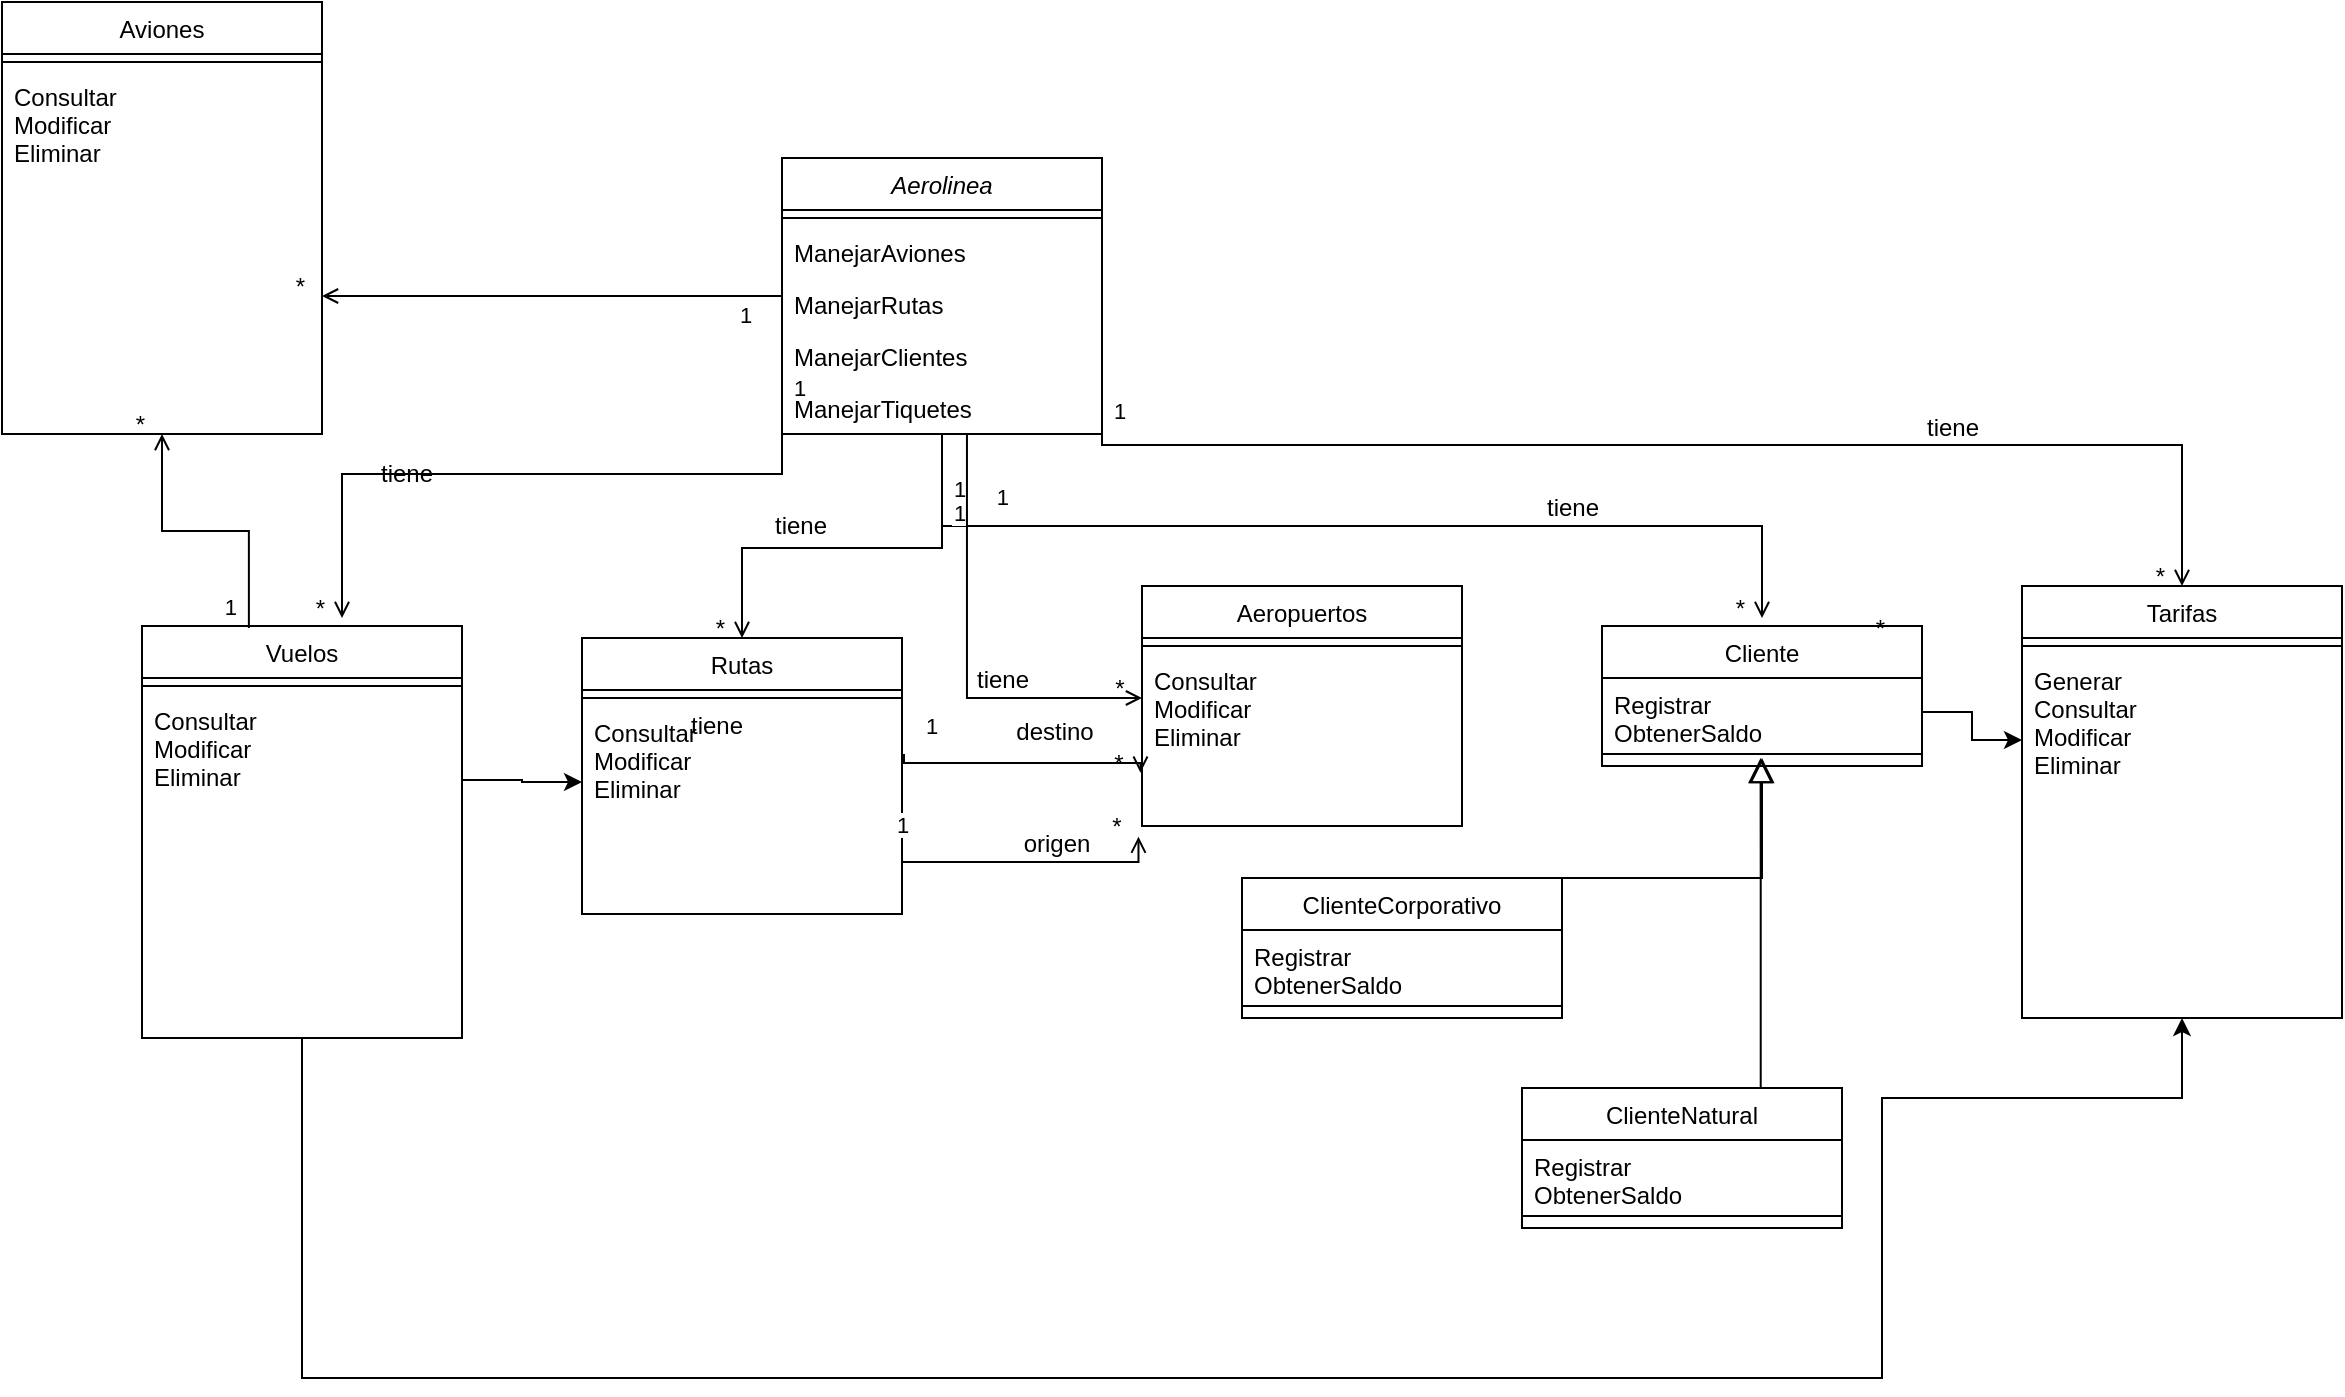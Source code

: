 <mxfile version="24.0.7" type="github">
  <diagram id="C5RBs43oDa-KdzZeNtuy" name="Page-1">
    <mxGraphModel dx="1817" dy="656" grid="1" gridSize="10" guides="1" tooltips="1" connect="1" arrows="1" fold="1" page="1" pageScale="1" pageWidth="827" pageHeight="1169" math="0" shadow="0">
      <root>
        <mxCell id="WIyWlLk6GJQsqaUBKTNV-0" />
        <mxCell id="WIyWlLk6GJQsqaUBKTNV-1" parent="WIyWlLk6GJQsqaUBKTNV-0" />
        <mxCell id="zkfFHV4jXpPFQw0GAbJ--0" value="Aerolinea" style="swimlane;fontStyle=2;align=center;verticalAlign=top;childLayout=stackLayout;horizontal=1;startSize=26;horizontalStack=0;resizeParent=1;resizeLast=0;collapsible=1;marginBottom=0;rounded=0;shadow=0;strokeWidth=1;" parent="WIyWlLk6GJQsqaUBKTNV-1" vertex="1">
          <mxGeometry x="220" y="120" width="160" height="138" as="geometry">
            <mxRectangle x="230" y="140" width="160" height="26" as="alternateBounds" />
          </mxGeometry>
        </mxCell>
        <mxCell id="zkfFHV4jXpPFQw0GAbJ--4" value="" style="line;html=1;strokeWidth=1;align=left;verticalAlign=middle;spacingTop=-1;spacingLeft=3;spacingRight=3;rotatable=0;labelPosition=right;points=[];portConstraint=eastwest;" parent="zkfFHV4jXpPFQw0GAbJ--0" vertex="1">
          <mxGeometry y="26" width="160" height="8" as="geometry" />
        </mxCell>
        <mxCell id="HoTxnZuhZ5RRlvcWPnD--1" value="ManejarAviones" style="text;align=left;verticalAlign=top;spacingLeft=4;spacingRight=4;overflow=hidden;rotatable=0;points=[[0,0.5],[1,0.5]];portConstraint=eastwest;" vertex="1" parent="zkfFHV4jXpPFQw0GAbJ--0">
          <mxGeometry y="34" width="160" height="26" as="geometry" />
        </mxCell>
        <mxCell id="HoTxnZuhZ5RRlvcWPnD--2" value="ManejarRutas" style="text;align=left;verticalAlign=top;spacingLeft=4;spacingRight=4;overflow=hidden;rotatable=0;points=[[0,0.5],[1,0.5]];portConstraint=eastwest;" vertex="1" parent="zkfFHV4jXpPFQw0GAbJ--0">
          <mxGeometry y="60" width="160" height="26" as="geometry" />
        </mxCell>
        <mxCell id="HoTxnZuhZ5RRlvcWPnD--4" value="ManejarClientes" style="text;align=left;verticalAlign=top;spacingLeft=4;spacingRight=4;overflow=hidden;rotatable=0;points=[[0,0.5],[1,0.5]];portConstraint=eastwest;" vertex="1" parent="zkfFHV4jXpPFQw0GAbJ--0">
          <mxGeometry y="86" width="160" height="26" as="geometry" />
        </mxCell>
        <mxCell id="HoTxnZuhZ5RRlvcWPnD--5" value="ManejarTiquetes" style="text;align=left;verticalAlign=top;spacingLeft=4;spacingRight=4;overflow=hidden;rotatable=0;points=[[0,0.5],[1,0.5]];portConstraint=eastwest;" vertex="1" parent="zkfFHV4jXpPFQw0GAbJ--0">
          <mxGeometry y="112" width="160" height="26" as="geometry" />
        </mxCell>
        <mxCell id="zkfFHV4jXpPFQw0GAbJ--6" value="Rutas" style="swimlane;fontStyle=0;align=center;verticalAlign=top;childLayout=stackLayout;horizontal=1;startSize=26;horizontalStack=0;resizeParent=1;resizeLast=0;collapsible=1;marginBottom=0;rounded=0;shadow=0;strokeWidth=1;" parent="WIyWlLk6GJQsqaUBKTNV-1" vertex="1">
          <mxGeometry x="120" y="360" width="160" height="138" as="geometry">
            <mxRectangle x="130" y="380" width="160" height="26" as="alternateBounds" />
          </mxGeometry>
        </mxCell>
        <mxCell id="zkfFHV4jXpPFQw0GAbJ--9" value="" style="line;html=1;strokeWidth=1;align=left;verticalAlign=middle;spacingTop=-1;spacingLeft=3;spacingRight=3;rotatable=0;labelPosition=right;points=[];portConstraint=eastwest;" parent="zkfFHV4jXpPFQw0GAbJ--6" vertex="1">
          <mxGeometry y="26" width="160" height="8" as="geometry" />
        </mxCell>
        <mxCell id="zkfFHV4jXpPFQw0GAbJ--11" value="Consultar&#xa;Modificar&#xa;Eliminar" style="text;align=left;verticalAlign=top;spacingLeft=4;spacingRight=4;overflow=hidden;rotatable=0;points=[[0,0.5],[1,0.5]];portConstraint=eastwest;" parent="zkfFHV4jXpPFQw0GAbJ--6" vertex="1">
          <mxGeometry y="34" width="160" height="76" as="geometry" />
        </mxCell>
        <mxCell id="zkfFHV4jXpPFQw0GAbJ--13" value="Cliente" style="swimlane;fontStyle=0;align=center;verticalAlign=top;childLayout=stackLayout;horizontal=1;startSize=26;horizontalStack=0;resizeParent=1;resizeLast=0;collapsible=1;marginBottom=0;rounded=0;shadow=0;strokeWidth=1;" parent="WIyWlLk6GJQsqaUBKTNV-1" vertex="1">
          <mxGeometry x="630" y="354" width="160" height="70" as="geometry">
            <mxRectangle x="340" y="380" width="170" height="26" as="alternateBounds" />
          </mxGeometry>
        </mxCell>
        <mxCell id="zkfFHV4jXpPFQw0GAbJ--14" value="Registrar&#xa;ObtenerSaldo" style="text;align=left;verticalAlign=top;spacingLeft=4;spacingRight=4;overflow=hidden;rotatable=0;points=[[0,0.5],[1,0.5]];portConstraint=eastwest;" parent="zkfFHV4jXpPFQw0GAbJ--13" vertex="1">
          <mxGeometry y="26" width="160" height="34" as="geometry" />
        </mxCell>
        <mxCell id="zkfFHV4jXpPFQw0GAbJ--15" value="" style="line;html=1;strokeWidth=1;align=left;verticalAlign=middle;spacingTop=-1;spacingLeft=3;spacingRight=3;rotatable=0;labelPosition=right;points=[];portConstraint=eastwest;" parent="zkfFHV4jXpPFQw0GAbJ--13" vertex="1">
          <mxGeometry y="60" width="160" height="8" as="geometry" />
        </mxCell>
        <mxCell id="zkfFHV4jXpPFQw0GAbJ--17" value="Aviones" style="swimlane;fontStyle=0;align=center;verticalAlign=top;childLayout=stackLayout;horizontal=1;startSize=26;horizontalStack=0;resizeParent=1;resizeLast=0;collapsible=1;marginBottom=0;rounded=0;shadow=0;strokeWidth=1;" parent="WIyWlLk6GJQsqaUBKTNV-1" vertex="1">
          <mxGeometry x="-170" y="42" width="160" height="216" as="geometry">
            <mxRectangle x="550" y="140" width="160" height="26" as="alternateBounds" />
          </mxGeometry>
        </mxCell>
        <mxCell id="zkfFHV4jXpPFQw0GAbJ--23" value="" style="line;html=1;strokeWidth=1;align=left;verticalAlign=middle;spacingTop=-1;spacingLeft=3;spacingRight=3;rotatable=0;labelPosition=right;points=[];portConstraint=eastwest;" parent="zkfFHV4jXpPFQw0GAbJ--17" vertex="1">
          <mxGeometry y="26" width="160" height="8" as="geometry" />
        </mxCell>
        <mxCell id="zkfFHV4jXpPFQw0GAbJ--25" value="Consultar&#xa;Modificar&#xa;Eliminar" style="text;align=left;verticalAlign=top;spacingLeft=4;spacingRight=4;overflow=hidden;rotatable=0;points=[[0,0.5],[1,0.5]];portConstraint=eastwest;" parent="zkfFHV4jXpPFQw0GAbJ--17" vertex="1">
          <mxGeometry y="34" width="160" height="86" as="geometry" />
        </mxCell>
        <mxCell id="zkfFHV4jXpPFQw0GAbJ--26" value="1" style="endArrow=open;shadow=0;strokeWidth=1;rounded=0;curved=0;endFill=1;edgeStyle=elbowEdgeStyle;elbow=vertical;" parent="WIyWlLk6GJQsqaUBKTNV-1" source="zkfFHV4jXpPFQw0GAbJ--0" target="zkfFHV4jXpPFQw0GAbJ--17" edge="1">
          <mxGeometry x="-0.844" y="9" relative="1" as="geometry">
            <mxPoint x="380" y="192" as="sourcePoint" />
            <mxPoint x="540" y="192" as="targetPoint" />
            <mxPoint as="offset" />
          </mxGeometry>
        </mxCell>
        <mxCell id="zkfFHV4jXpPFQw0GAbJ--28" value="*" style="resizable=0;align=right;verticalAlign=bottom;labelBackgroundColor=none;fontSize=12;" parent="zkfFHV4jXpPFQw0GAbJ--26" connectable="0" vertex="1">
          <mxGeometry x="1" relative="1" as="geometry">
            <mxPoint x="-7" y="4" as="offset" />
          </mxGeometry>
        </mxCell>
        <mxCell id="zkfFHV4jXpPFQw0GAbJ--29" value="tiene" style="text;html=1;resizable=0;points=[];;align=center;verticalAlign=middle;labelBackgroundColor=none;rounded=0;shadow=0;strokeWidth=1;fontSize=12;" parent="zkfFHV4jXpPFQw0GAbJ--26" vertex="1" connectable="0">
          <mxGeometry x="0.5" y="49" relative="1" as="geometry">
            <mxPoint x="-16" y="40" as="offset" />
          </mxGeometry>
        </mxCell>
        <mxCell id="HoTxnZuhZ5RRlvcWPnD--7" value="1" style="endArrow=open;shadow=0;strokeWidth=1;rounded=0;curved=0;endFill=1;edgeStyle=elbowEdgeStyle;elbow=vertical;" edge="1" parent="WIyWlLk6GJQsqaUBKTNV-1" source="HoTxnZuhZ5RRlvcWPnD--5">
          <mxGeometry x="-0.844" y="9" relative="1" as="geometry">
            <mxPoint x="390" y="199" as="sourcePoint" />
            <mxPoint x="710" y="350" as="targetPoint" />
            <mxPoint as="offset" />
          </mxGeometry>
        </mxCell>
        <mxCell id="HoTxnZuhZ5RRlvcWPnD--8" value="*" style="resizable=0;align=right;verticalAlign=bottom;labelBackgroundColor=none;fontSize=12;" connectable="0" vertex="1" parent="HoTxnZuhZ5RRlvcWPnD--7">
          <mxGeometry x="1" relative="1" as="geometry">
            <mxPoint x="-7" y="4" as="offset" />
          </mxGeometry>
        </mxCell>
        <mxCell id="HoTxnZuhZ5RRlvcWPnD--9" value="tiene" style="text;html=1;resizable=0;points=[];;align=center;verticalAlign=middle;labelBackgroundColor=none;rounded=0;shadow=0;strokeWidth=1;fontSize=12;" vertex="1" connectable="0" parent="HoTxnZuhZ5RRlvcWPnD--7">
          <mxGeometry x="0.5" y="49" relative="1" as="geometry">
            <mxPoint x="-16" y="40" as="offset" />
          </mxGeometry>
        </mxCell>
        <mxCell id="HoTxnZuhZ5RRlvcWPnD--10" value="" style="endArrow=block;endSize=10;endFill=0;shadow=0;strokeWidth=1;rounded=0;curved=0;edgeStyle=elbowEdgeStyle;elbow=vertical;exitX=0.746;exitY=0.071;exitDx=0;exitDy=0;exitPerimeter=0;" edge="1" parent="WIyWlLk6GJQsqaUBKTNV-1" source="HoTxnZuhZ5RRlvcWPnD--15">
          <mxGeometry width="160" relative="1" as="geometry">
            <mxPoint x="709.29" y="576" as="sourcePoint" />
            <mxPoint x="709.29" y="420" as="targetPoint" />
            <Array as="points">
              <mxPoint x="899.29" y="480" />
            </Array>
          </mxGeometry>
        </mxCell>
        <mxCell id="HoTxnZuhZ5RRlvcWPnD--11" value="" style="endArrow=block;endSize=10;endFill=0;shadow=0;strokeWidth=1;rounded=0;curved=0;edgeStyle=elbowEdgeStyle;elbow=vertical;" edge="1" parent="WIyWlLk6GJQsqaUBKTNV-1">
          <mxGeometry width="160" relative="1" as="geometry">
            <mxPoint x="610" y="520" as="sourcePoint" />
            <mxPoint x="710" y="420" as="targetPoint" />
            <Array as="points">
              <mxPoint x="650" y="480" />
            </Array>
          </mxGeometry>
        </mxCell>
        <mxCell id="HoTxnZuhZ5RRlvcWPnD--12" value="ClienteCorporativo" style="swimlane;fontStyle=0;align=center;verticalAlign=top;childLayout=stackLayout;horizontal=1;startSize=26;horizontalStack=0;resizeParent=1;resizeLast=0;collapsible=1;marginBottom=0;rounded=0;shadow=0;strokeWidth=1;" vertex="1" parent="WIyWlLk6GJQsqaUBKTNV-1">
          <mxGeometry x="450" y="480" width="160" height="70" as="geometry">
            <mxRectangle x="340" y="380" width="170" height="26" as="alternateBounds" />
          </mxGeometry>
        </mxCell>
        <mxCell id="HoTxnZuhZ5RRlvcWPnD--13" value="Registrar&#xa;ObtenerSaldo" style="text;align=left;verticalAlign=top;spacingLeft=4;spacingRight=4;overflow=hidden;rotatable=0;points=[[0,0.5],[1,0.5]];portConstraint=eastwest;" vertex="1" parent="HoTxnZuhZ5RRlvcWPnD--12">
          <mxGeometry y="26" width="160" height="34" as="geometry" />
        </mxCell>
        <mxCell id="HoTxnZuhZ5RRlvcWPnD--14" value="" style="line;html=1;strokeWidth=1;align=left;verticalAlign=middle;spacingTop=-1;spacingLeft=3;spacingRight=3;rotatable=0;labelPosition=right;points=[];portConstraint=eastwest;" vertex="1" parent="HoTxnZuhZ5RRlvcWPnD--12">
          <mxGeometry y="60" width="160" height="8" as="geometry" />
        </mxCell>
        <mxCell id="HoTxnZuhZ5RRlvcWPnD--15" value="ClienteNatural" style="swimlane;fontStyle=0;align=center;verticalAlign=top;childLayout=stackLayout;horizontal=1;startSize=26;horizontalStack=0;resizeParent=1;resizeLast=0;collapsible=1;marginBottom=0;rounded=0;shadow=0;strokeWidth=1;" vertex="1" parent="WIyWlLk6GJQsqaUBKTNV-1">
          <mxGeometry x="590" y="585" width="160" height="70" as="geometry">
            <mxRectangle x="340" y="380" width="170" height="26" as="alternateBounds" />
          </mxGeometry>
        </mxCell>
        <mxCell id="HoTxnZuhZ5RRlvcWPnD--16" value="Registrar&#xa;ObtenerSaldo" style="text;align=left;verticalAlign=top;spacingLeft=4;spacingRight=4;overflow=hidden;rotatable=0;points=[[0,0.5],[1,0.5]];portConstraint=eastwest;" vertex="1" parent="HoTxnZuhZ5RRlvcWPnD--15">
          <mxGeometry y="26" width="160" height="34" as="geometry" />
        </mxCell>
        <mxCell id="HoTxnZuhZ5RRlvcWPnD--17" value="" style="line;html=1;strokeWidth=1;align=left;verticalAlign=middle;spacingTop=-1;spacingLeft=3;spacingRight=3;rotatable=0;labelPosition=right;points=[];portConstraint=eastwest;" vertex="1" parent="HoTxnZuhZ5RRlvcWPnD--15">
          <mxGeometry y="60" width="160" height="8" as="geometry" />
        </mxCell>
        <mxCell id="HoTxnZuhZ5RRlvcWPnD--18" value="Tarifas" style="swimlane;fontStyle=0;align=center;verticalAlign=top;childLayout=stackLayout;horizontal=1;startSize=26;horizontalStack=0;resizeParent=1;resizeLast=0;collapsible=1;marginBottom=0;rounded=0;shadow=0;strokeWidth=1;" vertex="1" parent="WIyWlLk6GJQsqaUBKTNV-1">
          <mxGeometry x="840" y="334" width="160" height="216" as="geometry">
            <mxRectangle x="550" y="140" width="160" height="26" as="alternateBounds" />
          </mxGeometry>
        </mxCell>
        <mxCell id="HoTxnZuhZ5RRlvcWPnD--19" value="" style="line;html=1;strokeWidth=1;align=left;verticalAlign=middle;spacingTop=-1;spacingLeft=3;spacingRight=3;rotatable=0;labelPosition=right;points=[];portConstraint=eastwest;" vertex="1" parent="HoTxnZuhZ5RRlvcWPnD--18">
          <mxGeometry y="26" width="160" height="8" as="geometry" />
        </mxCell>
        <mxCell id="HoTxnZuhZ5RRlvcWPnD--20" value="Generar&#xa;Consultar&#xa;Modificar&#xa;Eliminar" style="text;align=left;verticalAlign=top;spacingLeft=4;spacingRight=4;overflow=hidden;rotatable=0;points=[[0,0.5],[1,0.5]];portConstraint=eastwest;" vertex="1" parent="HoTxnZuhZ5RRlvcWPnD--18">
          <mxGeometry y="34" width="160" height="86" as="geometry" />
        </mxCell>
        <mxCell id="HoTxnZuhZ5RRlvcWPnD--21" value="1" style="endArrow=open;shadow=0;strokeWidth=1;rounded=0;curved=0;endFill=1;edgeStyle=elbowEdgeStyle;elbow=vertical;exitX=1;exitY=0.5;exitDx=0;exitDy=0;" edge="1" parent="WIyWlLk6GJQsqaUBKTNV-1" source="HoTxnZuhZ5RRlvcWPnD--2" target="HoTxnZuhZ5RRlvcWPnD--18">
          <mxGeometry x="-0.844" y="9" relative="1" as="geometry">
            <mxPoint x="390" y="199" as="sourcePoint" />
            <mxPoint x="518" y="199" as="targetPoint" />
            <mxPoint as="offset" />
          </mxGeometry>
        </mxCell>
        <mxCell id="HoTxnZuhZ5RRlvcWPnD--22" value="*" style="resizable=0;align=right;verticalAlign=bottom;labelBackgroundColor=none;fontSize=12;" connectable="0" vertex="1" parent="HoTxnZuhZ5RRlvcWPnD--21">
          <mxGeometry x="1" relative="1" as="geometry">
            <mxPoint x="-7" y="4" as="offset" />
          </mxGeometry>
        </mxCell>
        <mxCell id="HoTxnZuhZ5RRlvcWPnD--23" value="tiene" style="text;html=1;resizable=0;points=[];;align=center;verticalAlign=middle;labelBackgroundColor=none;rounded=0;shadow=0;strokeWidth=1;fontSize=12;" vertex="1" connectable="0" parent="HoTxnZuhZ5RRlvcWPnD--21">
          <mxGeometry x="0.5" y="49" relative="1" as="geometry">
            <mxPoint x="-16" y="40" as="offset" />
          </mxGeometry>
        </mxCell>
        <mxCell id="HoTxnZuhZ5RRlvcWPnD--24" value="1" style="endArrow=open;shadow=0;strokeWidth=1;rounded=0;curved=0;endFill=1;edgeStyle=elbowEdgeStyle;elbow=vertical;entryX=0.5;entryY=0;entryDx=0;entryDy=0;" edge="1" parent="WIyWlLk6GJQsqaUBKTNV-1" target="zkfFHV4jXpPFQw0GAbJ--6">
          <mxGeometry x="-0.844" y="9" relative="1" as="geometry">
            <mxPoint x="300" y="270" as="sourcePoint" />
            <mxPoint x="780" y="360" as="targetPoint" />
            <mxPoint as="offset" />
          </mxGeometry>
        </mxCell>
        <mxCell id="HoTxnZuhZ5RRlvcWPnD--25" value="*" style="resizable=0;align=right;verticalAlign=bottom;labelBackgroundColor=none;fontSize=12;" connectable="0" vertex="1" parent="HoTxnZuhZ5RRlvcWPnD--24">
          <mxGeometry x="1" relative="1" as="geometry">
            <mxPoint x="-7" y="4" as="offset" />
          </mxGeometry>
        </mxCell>
        <mxCell id="HoTxnZuhZ5RRlvcWPnD--26" value="tiene" style="text;html=1;resizable=0;points=[];;align=center;verticalAlign=middle;labelBackgroundColor=none;rounded=0;shadow=0;strokeWidth=1;fontSize=12;" vertex="1" connectable="0" parent="HoTxnZuhZ5RRlvcWPnD--24">
          <mxGeometry x="0.5" y="49" relative="1" as="geometry">
            <mxPoint x="-16" y="40" as="offset" />
          </mxGeometry>
        </mxCell>
        <mxCell id="HoTxnZuhZ5RRlvcWPnD--27" value="tiene" style="text;html=1;resizable=0;points=[];;align=center;verticalAlign=middle;labelBackgroundColor=none;rounded=0;shadow=0;strokeWidth=1;fontSize=12;" vertex="1" connectable="0" parent="WIyWlLk6GJQsqaUBKTNV-1">
          <mxGeometry x="410" y="309.998" as="geometry">
            <mxPoint x="-181" y="-6" as="offset" />
          </mxGeometry>
        </mxCell>
        <mxCell id="HoTxnZuhZ5RRlvcWPnD--28" value="*" style="resizable=0;align=right;verticalAlign=bottom;labelBackgroundColor=none;fontSize=12;" connectable="0" vertex="1" parent="WIyWlLk6GJQsqaUBKTNV-1">
          <mxGeometry x="773" y="364.059" as="geometry" />
        </mxCell>
        <mxCell id="HoTxnZuhZ5RRlvcWPnD--30" value="Aeropuertos" style="swimlane;fontStyle=0;align=center;verticalAlign=top;childLayout=stackLayout;horizontal=1;startSize=26;horizontalStack=0;resizeParent=1;resizeLast=0;collapsible=1;marginBottom=0;rounded=0;shadow=0;strokeWidth=1;" vertex="1" parent="WIyWlLk6GJQsqaUBKTNV-1">
          <mxGeometry x="400" y="334" width="160" height="120" as="geometry">
            <mxRectangle x="550" y="140" width="160" height="26" as="alternateBounds" />
          </mxGeometry>
        </mxCell>
        <mxCell id="HoTxnZuhZ5RRlvcWPnD--31" value="" style="line;html=1;strokeWidth=1;align=left;verticalAlign=middle;spacingTop=-1;spacingLeft=3;spacingRight=3;rotatable=0;labelPosition=right;points=[];portConstraint=eastwest;" vertex="1" parent="HoTxnZuhZ5RRlvcWPnD--30">
          <mxGeometry y="26" width="160" height="8" as="geometry" />
        </mxCell>
        <mxCell id="HoTxnZuhZ5RRlvcWPnD--32" value="Consultar&#xa;Modificar&#xa;Eliminar" style="text;align=left;verticalAlign=top;spacingLeft=4;spacingRight=4;overflow=hidden;rotatable=0;points=[[0,0.5],[1,0.5]];portConstraint=eastwest;" vertex="1" parent="HoTxnZuhZ5RRlvcWPnD--30">
          <mxGeometry y="34" width="160" height="86" as="geometry" />
        </mxCell>
        <mxCell id="HoTxnZuhZ5RRlvcWPnD--33" value="1" style="endArrow=open;shadow=0;strokeWidth=1;rounded=0;curved=0;endFill=1;edgeStyle=elbowEdgeStyle;elbow=vertical;exitX=0.578;exitY=0.993;exitDx=0;exitDy=0;exitPerimeter=0;" edge="1" parent="WIyWlLk6GJQsqaUBKTNV-1" source="HoTxnZuhZ5RRlvcWPnD--5" target="HoTxnZuhZ5RRlvcWPnD--32">
          <mxGeometry x="-0.707" y="18" relative="1" as="geometry">
            <mxPoint x="310" y="270" as="sourcePoint" />
            <mxPoint x="380" y="410" as="targetPoint" />
            <mxPoint y="-1" as="offset" />
            <Array as="points">
              <mxPoint x="350" y="390" />
            </Array>
          </mxGeometry>
        </mxCell>
        <mxCell id="HoTxnZuhZ5RRlvcWPnD--34" value="*" style="resizable=0;align=right;verticalAlign=bottom;labelBackgroundColor=none;fontSize=12;" connectable="0" vertex="1" parent="HoTxnZuhZ5RRlvcWPnD--33">
          <mxGeometry x="1" relative="1" as="geometry">
            <mxPoint x="-7" y="4" as="offset" />
          </mxGeometry>
        </mxCell>
        <mxCell id="HoTxnZuhZ5RRlvcWPnD--35" value="tiene" style="text;html=1;resizable=0;points=[];;align=center;verticalAlign=middle;labelBackgroundColor=none;rounded=0;shadow=0;strokeWidth=1;fontSize=12;" vertex="1" connectable="0" parent="HoTxnZuhZ5RRlvcWPnD--33">
          <mxGeometry x="0.5" y="49" relative="1" as="geometry">
            <mxPoint x="-16" y="40" as="offset" />
          </mxGeometry>
        </mxCell>
        <mxCell id="HoTxnZuhZ5RRlvcWPnD--63" value="" style="edgeStyle=orthogonalEdgeStyle;rounded=0;orthogonalLoop=1;jettySize=auto;html=1;exitX=0.5;exitY=1;exitDx=0;exitDy=0;entryX=0.5;entryY=1;entryDx=0;entryDy=0;" edge="1" parent="WIyWlLk6GJQsqaUBKTNV-1" source="HoTxnZuhZ5RRlvcWPnD--48" target="HoTxnZuhZ5RRlvcWPnD--18">
          <mxGeometry relative="1" as="geometry">
            <mxPoint x="-10" y="620" as="sourcePoint" />
            <mxPoint x="640" y="673.0" as="targetPoint" />
            <Array as="points">
              <mxPoint x="-20" y="730" />
              <mxPoint x="770" y="730" />
              <mxPoint x="770" y="590" />
              <mxPoint x="920" y="590" />
            </Array>
          </mxGeometry>
        </mxCell>
        <mxCell id="HoTxnZuhZ5RRlvcWPnD--48" value="Vuelos" style="swimlane;fontStyle=0;align=center;verticalAlign=top;childLayout=stackLayout;horizontal=1;startSize=26;horizontalStack=0;resizeParent=1;resizeLast=0;collapsible=1;marginBottom=0;rounded=0;shadow=0;strokeWidth=1;" vertex="1" parent="WIyWlLk6GJQsqaUBKTNV-1">
          <mxGeometry x="-100" y="354" width="160" height="206" as="geometry">
            <mxRectangle x="550" y="140" width="160" height="26" as="alternateBounds" />
          </mxGeometry>
        </mxCell>
        <mxCell id="HoTxnZuhZ5RRlvcWPnD--49" value="" style="line;html=1;strokeWidth=1;align=left;verticalAlign=middle;spacingTop=-1;spacingLeft=3;spacingRight=3;rotatable=0;labelPosition=right;points=[];portConstraint=eastwest;" vertex="1" parent="HoTxnZuhZ5RRlvcWPnD--48">
          <mxGeometry y="26" width="160" height="8" as="geometry" />
        </mxCell>
        <mxCell id="HoTxnZuhZ5RRlvcWPnD--54" value="Consultar&#xa;Modificar&#xa;Eliminar" style="text;align=left;verticalAlign=top;spacingLeft=4;spacingRight=4;overflow=hidden;rotatable=0;points=[[0,0.5],[1,0.5]];portConstraint=eastwest;" vertex="1" parent="HoTxnZuhZ5RRlvcWPnD--48">
          <mxGeometry y="34" width="160" height="86" as="geometry" />
        </mxCell>
        <mxCell id="HoTxnZuhZ5RRlvcWPnD--51" value="1" style="endArrow=open;shadow=0;strokeWidth=1;rounded=0;curved=0;endFill=1;edgeStyle=elbowEdgeStyle;elbow=vertical;exitX=1;exitY=0.5;exitDx=0;exitDy=0;" edge="1" parent="WIyWlLk6GJQsqaUBKTNV-1">
          <mxGeometry x="-0.844" y="9" relative="1" as="geometry">
            <mxPoint x="220" y="206" as="sourcePoint" />
            <mxPoint y="350" as="targetPoint" />
            <mxPoint as="offset" />
          </mxGeometry>
        </mxCell>
        <mxCell id="HoTxnZuhZ5RRlvcWPnD--52" value="*" style="resizable=0;align=right;verticalAlign=bottom;labelBackgroundColor=none;fontSize=12;" connectable="0" vertex="1" parent="HoTxnZuhZ5RRlvcWPnD--51">
          <mxGeometry x="1" relative="1" as="geometry">
            <mxPoint x="-7" y="4" as="offset" />
          </mxGeometry>
        </mxCell>
        <mxCell id="HoTxnZuhZ5RRlvcWPnD--55" value="" style="edgeStyle=orthogonalEdgeStyle;rounded=0;orthogonalLoop=1;jettySize=auto;html=1;" edge="1" parent="WIyWlLk6GJQsqaUBKTNV-1" source="HoTxnZuhZ5RRlvcWPnD--54" target="zkfFHV4jXpPFQw0GAbJ--11">
          <mxGeometry relative="1" as="geometry" />
        </mxCell>
        <mxCell id="HoTxnZuhZ5RRlvcWPnD--60" value="1" style="endArrow=open;shadow=0;strokeWidth=1;rounded=0;curved=0;endFill=1;edgeStyle=elbowEdgeStyle;elbow=vertical;exitX=0.334;exitY=0.005;exitDx=0;exitDy=0;entryX=0.5;entryY=1;entryDx=0;entryDy=0;exitPerimeter=0;" edge="1" parent="WIyWlLk6GJQsqaUBKTNV-1" source="HoTxnZuhZ5RRlvcWPnD--48" target="zkfFHV4jXpPFQw0GAbJ--17">
          <mxGeometry x="-0.844" y="9" relative="1" as="geometry">
            <mxPoint x="230" y="216" as="sourcePoint" />
            <mxPoint x="10" y="360" as="targetPoint" />
            <mxPoint as="offset" />
          </mxGeometry>
        </mxCell>
        <mxCell id="HoTxnZuhZ5RRlvcWPnD--61" value="*" style="resizable=0;align=right;verticalAlign=bottom;labelBackgroundColor=none;fontSize=12;" connectable="0" vertex="1" parent="HoTxnZuhZ5RRlvcWPnD--60">
          <mxGeometry x="1" relative="1" as="geometry">
            <mxPoint x="-7" y="4" as="offset" />
          </mxGeometry>
        </mxCell>
        <mxCell id="HoTxnZuhZ5RRlvcWPnD--77" value="1" style="endArrow=open;shadow=0;strokeWidth=1;rounded=0;curved=0;endFill=1;edgeStyle=elbowEdgeStyle;elbow=vertical;exitX=0.578;exitY=0.993;exitDx=0;exitDy=0;exitPerimeter=0;entryX=-0.011;entryY=0.69;entryDx=0;entryDy=0;entryPerimeter=0;" edge="1" parent="WIyWlLk6GJQsqaUBKTNV-1">
          <mxGeometry x="-0.707" y="18" relative="1" as="geometry">
            <mxPoint x="281" y="418" as="sourcePoint" />
            <mxPoint x="399.24" y="427.34" as="targetPoint" />
            <mxPoint y="-1" as="offset" />
            <Array as="points" />
          </mxGeometry>
        </mxCell>
        <mxCell id="HoTxnZuhZ5RRlvcWPnD--78" value="*" style="resizable=0;align=right;verticalAlign=bottom;labelBackgroundColor=none;fontSize=12;" connectable="0" vertex="1" parent="HoTxnZuhZ5RRlvcWPnD--77">
          <mxGeometry x="1" relative="1" as="geometry">
            <mxPoint x="-7" y="4" as="offset" />
          </mxGeometry>
        </mxCell>
        <mxCell id="HoTxnZuhZ5RRlvcWPnD--79" value="destino&lt;div&gt;&lt;span style=&quot;color: rgba(0, 0, 0, 0); font-family: monospace; font-size: 0px; text-align: start;&quot;&gt;%3CmxGraphModel%3E%3Croot%3E%3CmxCell%20id%3D%220%22%2F%3E%3CmxCell%20id%3D%221%22%20parent%3D%220%22%2F%3E%3CmxCell%20id%3D%222%22%20value%3D%221%22%20style%3D%22endArrow%3Dopen%3Bshadow%3D0%3BstrokeWidth%3D1%3Brounded%3D0%3Bcurved%3D0%3BendFill%3D1%3BedgeStyle%3DelbowEdgeStyle%3Belbow%3Dvertical%3BexitX%3D0.578%3BexitY%3D0.993%3BexitDx%3D0%3BexitDy%3D0%3BexitPerimeter%3D0%3B%22%20edge%3D%221%22%20parent%3D%221%22%3E%3CmxGeometry%20x%3D%22-0.707%22%20y%3D%2218%22%20relative%3D%221%22%20as%3D%22geometry%22%3E%3CmxPoint%20x%3D%22312%22%20y%3D%22258%22%20as%3D%22sourcePoint%22%2F%3E%3CmxPoint%20x%3D%22400%22%20y%3D%22390%22%20as%3D%22targetPoint%22%2F%3E%3CmxPoint%20y%3D%22-1%22%20as%3D%22offset%22%2F%3E%3CArray%20as%3D%22points%22%3E%3CmxPoint%20x%3D%22350%22%20y%3D%22390%22%2F%3E%3C%2FArray%3E%3C%2FmxGeometry%3E%3C%2FmxCell%3E%3CmxCell%20id%3D%223%22%20value%3D%22*%22%20style%3D%22resizable%3D0%3Balign%3Dright%3BverticalAlign%3Dbottom%3BlabelBackgroundColor%3Dnone%3BfontSize%3D12%3B%22%20connectable%3D%220%22%20vertex%3D%221%22%20parent%3D%222%22%3E%3CmxGeometry%20x%3D%221%22%20relative%3D%221%22%20as%3D%22geometry%22%3E%3CmxPoint%20x%3D%22-7%22%20y%3D%224%22%20as%3D%22offset%22%2F%3E%3C%2FmxGeometry%3E%3C%2FmxCell%3E%3CmxCell%20id%3D%224%22%20value%3D%22tiene%22%20style%3D%22text%3Bhtml%3D1%3Bresizable%3D0%3Bpoints%3D%5B%5D%3B%3Balign%3Dcenter%3BverticalAlign%3Dmiddle%3BlabelBackgroundColor%3Dnone%3Brounded%3D0%3Bshadow%3D0%3BstrokeWidth%3D1%3BfontSize%3D12%3B%22%20vertex%3D%221%22%20connectable%3D%220%22%20parent%3D%222%22%3E%3CmxGeometry%20x%3D%220.5%22%20y%3D%2249%22%20relative%3D%221%22%20as%3D%22geometry%22%3E%3CmxPoint%20x%3D%22-16%22%20y%3D%2240%22%20as%3D%22offset%22%2F%3E%3C%2FmxGeometry%3E%3C%2FmxCell%3E%3C%2Froot%3E%3C%2FmxGraphModel%3E&lt;/span&gt;&lt;br&gt;&lt;/div&gt;" style="text;html=1;resizable=0;points=[];;align=center;verticalAlign=middle;labelBackgroundColor=none;rounded=0;shadow=0;strokeWidth=1;fontSize=12;" vertex="1" connectable="0" parent="HoTxnZuhZ5RRlvcWPnD--77">
          <mxGeometry x="0.5" y="49" relative="1" as="geometry">
            <mxPoint x="-16" y="40" as="offset" />
          </mxGeometry>
        </mxCell>
        <mxCell id="HoTxnZuhZ5RRlvcWPnD--82" value="1" style="endArrow=open;shadow=0;strokeWidth=1;rounded=0;curved=0;endFill=1;edgeStyle=elbowEdgeStyle;elbow=vertical;exitX=0.578;exitY=0.993;exitDx=0;exitDy=0;exitPerimeter=0;entryX=-0.011;entryY=0.69;entryDx=0;entryDy=0;entryPerimeter=0;" edge="1" parent="WIyWlLk6GJQsqaUBKTNV-1">
          <mxGeometry x="-0.707" y="18" relative="1" as="geometry">
            <mxPoint x="280" y="450" as="sourcePoint" />
            <mxPoint x="398.24" y="459.34" as="targetPoint" />
            <mxPoint y="-1" as="offset" />
            <Array as="points">
              <mxPoint x="350" y="472" />
            </Array>
          </mxGeometry>
        </mxCell>
        <mxCell id="HoTxnZuhZ5RRlvcWPnD--83" value="*" style="resizable=0;align=right;verticalAlign=bottom;labelBackgroundColor=none;fontSize=12;" connectable="0" vertex="1" parent="HoTxnZuhZ5RRlvcWPnD--82">
          <mxGeometry x="1" relative="1" as="geometry">
            <mxPoint x="-7" y="4" as="offset" />
          </mxGeometry>
        </mxCell>
        <mxCell id="HoTxnZuhZ5RRlvcWPnD--84" value="origen" style="text;html=1;resizable=0;points=[];;align=center;verticalAlign=middle;labelBackgroundColor=none;rounded=0;shadow=0;strokeWidth=1;fontSize=12;rotation=0;" vertex="1" connectable="0" parent="HoTxnZuhZ5RRlvcWPnD--82">
          <mxGeometry x="0.5" y="49" relative="1" as="geometry">
            <mxPoint x="-16" y="40" as="offset" />
          </mxGeometry>
        </mxCell>
        <mxCell id="HoTxnZuhZ5RRlvcWPnD--85" value="" style="edgeStyle=orthogonalEdgeStyle;rounded=0;orthogonalLoop=1;jettySize=auto;html=1;" edge="1" parent="WIyWlLk6GJQsqaUBKTNV-1" source="zkfFHV4jXpPFQw0GAbJ--14" target="HoTxnZuhZ5RRlvcWPnD--20">
          <mxGeometry relative="1" as="geometry" />
        </mxCell>
      </root>
    </mxGraphModel>
  </diagram>
</mxfile>
